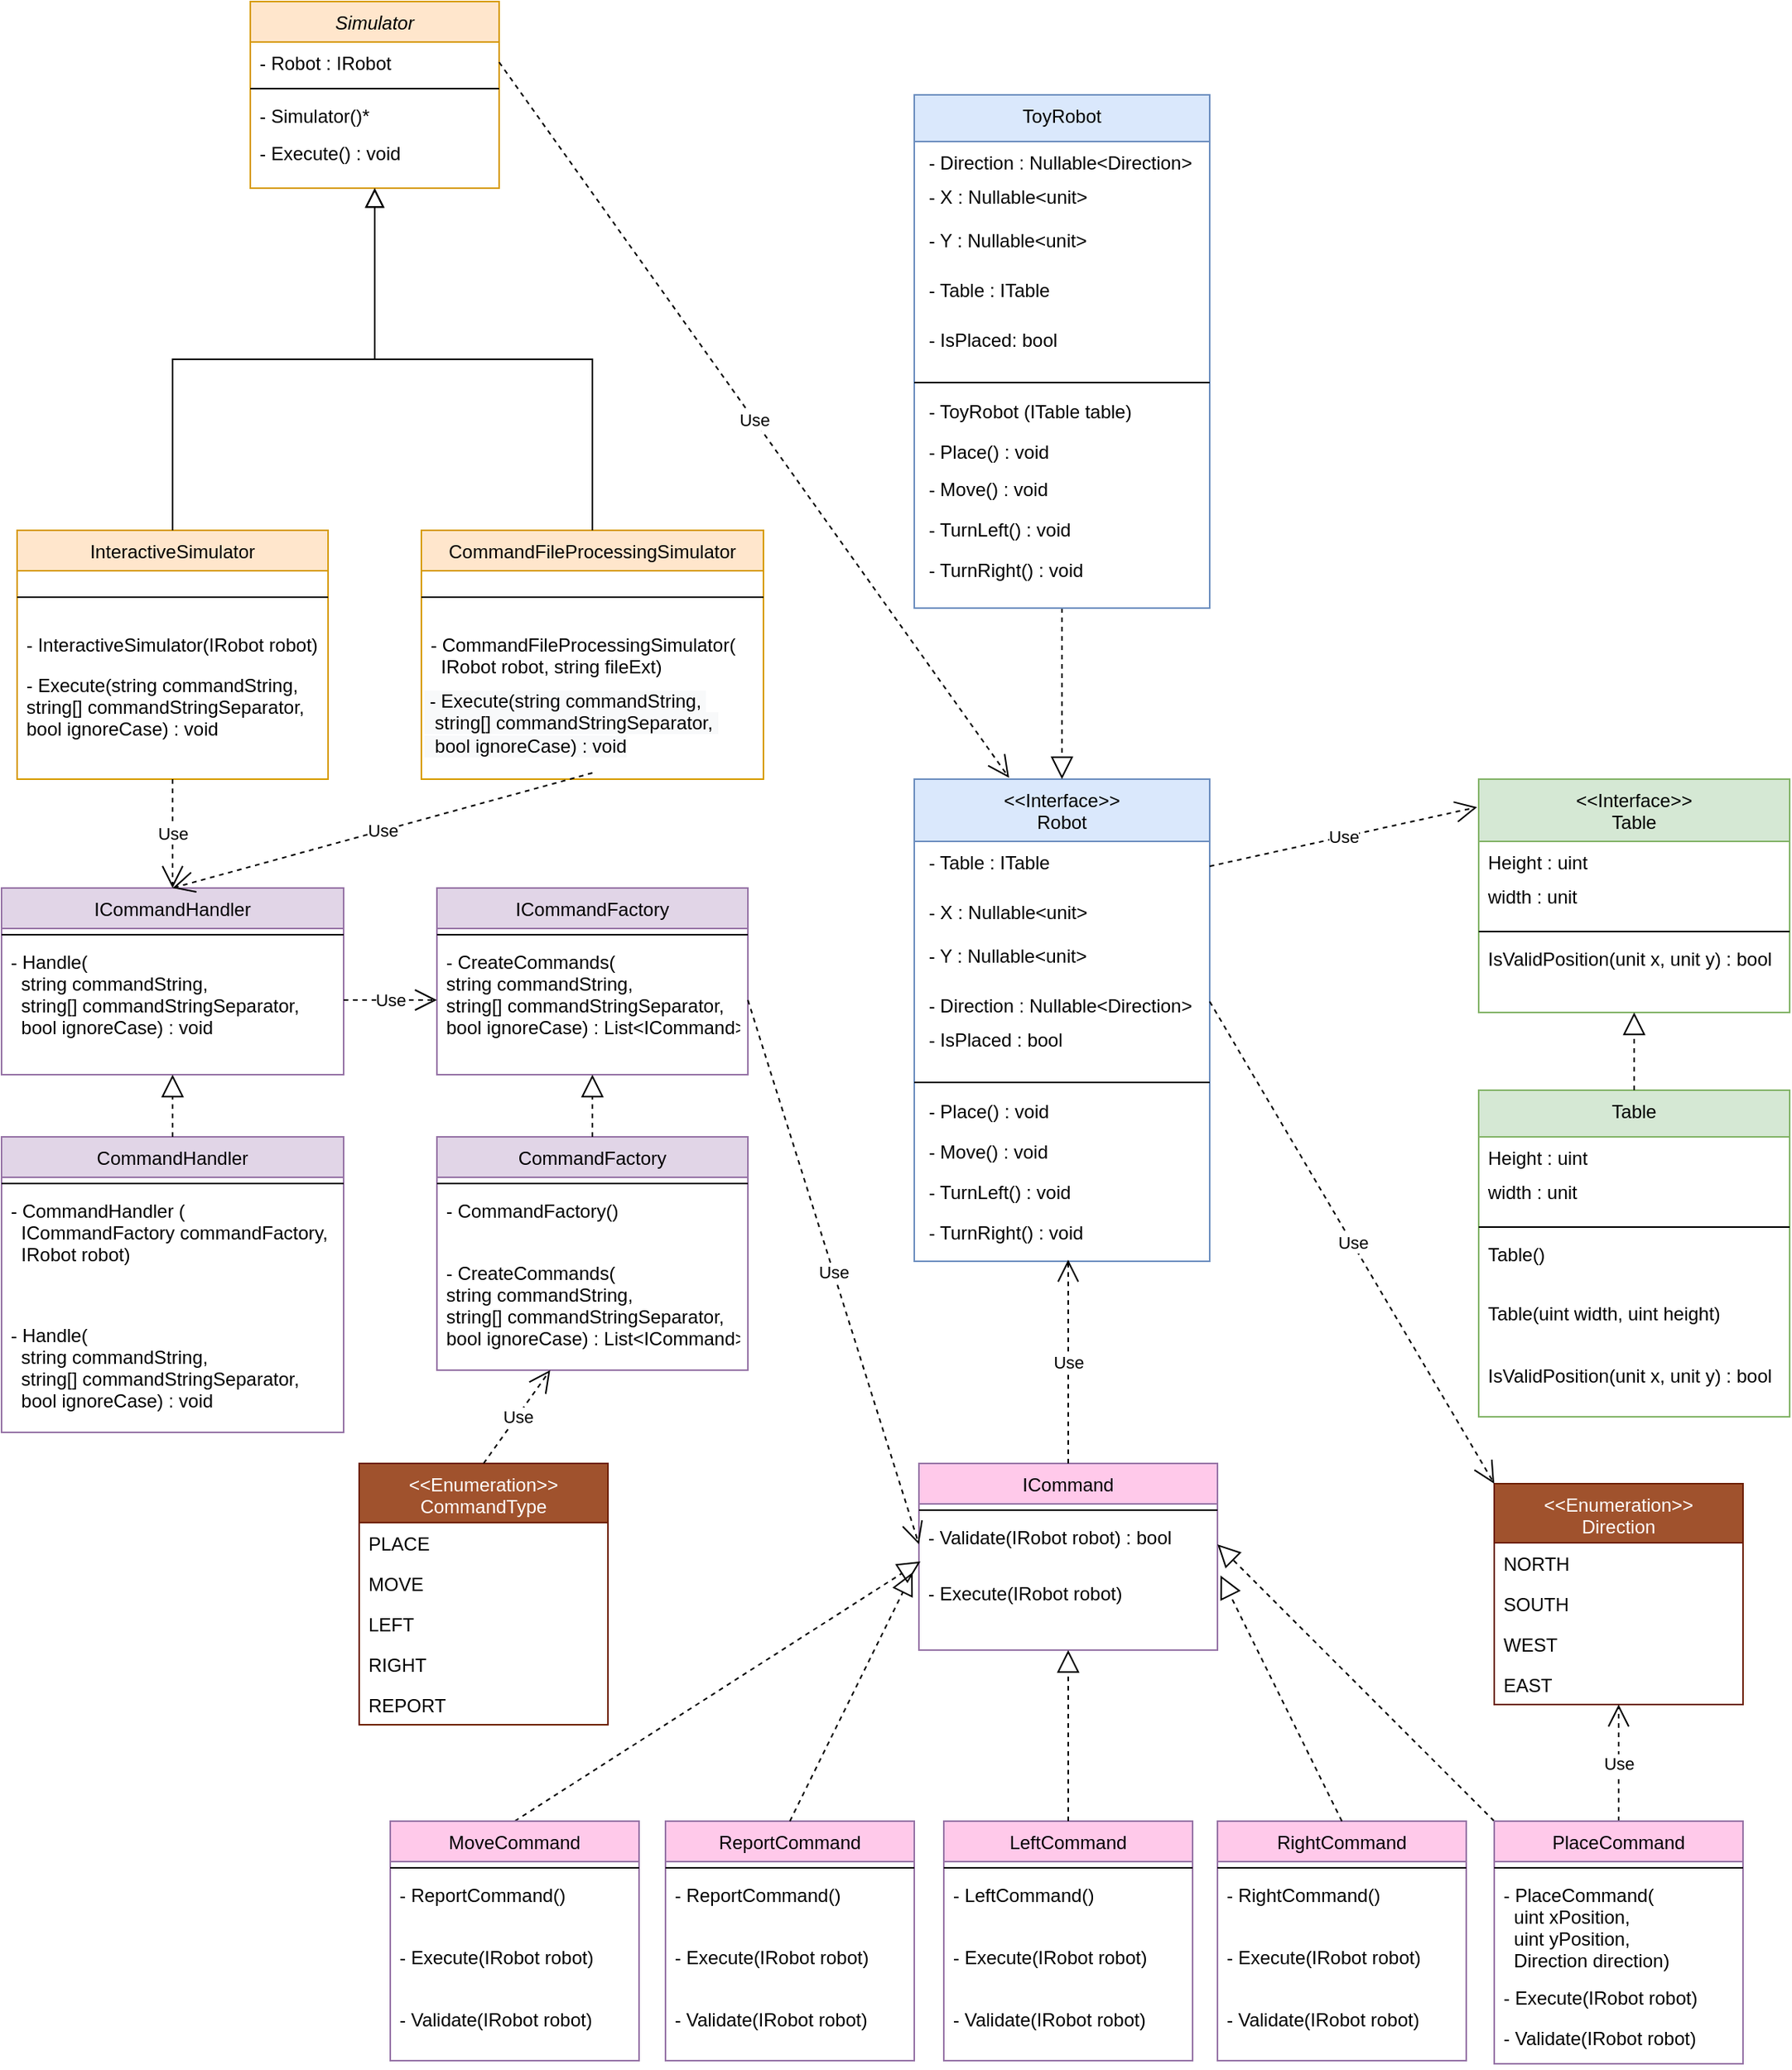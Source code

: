<mxfile version="13.8.6" type="google"><diagram id="C5RBs43oDa-KdzZeNtuy" name="TRC-Diagram"><mxGraphModel dx="1341" dy="1969" grid="1" gridSize="10" guides="1" tooltips="1" connect="1" arrows="1" fold="1" page="1" pageScale="1" pageWidth="827" pageHeight="1169" math="0" shadow="0"><root><mxCell id="WIyWlLk6GJQsqaUBKTNV-0"/><mxCell id="WIyWlLk6GJQsqaUBKTNV-1" parent="WIyWlLk6GJQsqaUBKTNV-0"/><mxCell id="zkfFHV4jXpPFQw0GAbJ--0" value="Simulator" style="swimlane;fontStyle=2;align=center;verticalAlign=top;childLayout=stackLayout;horizontal=1;startSize=26;horizontalStack=0;resizeParent=1;resizeLast=0;collapsible=1;marginBottom=0;rounded=0;shadow=0;strokeWidth=1;fillColor=#ffe6cc;strokeColor=#d79b00;" parent="WIyWlLk6GJQsqaUBKTNV-1" vertex="1"><mxGeometry x="210" y="-610" width="160" height="120" as="geometry"><mxRectangle x="230" y="140" width="160" height="26" as="alternateBounds"/></mxGeometry></mxCell><mxCell id="zkfFHV4jXpPFQw0GAbJ--1" value="- Robot : IRobot" style="text;align=left;verticalAlign=top;spacingLeft=4;spacingRight=4;overflow=hidden;rotatable=0;points=[[0,0.5],[1,0.5]];portConstraint=eastwest;" parent="zkfFHV4jXpPFQw0GAbJ--0" vertex="1"><mxGeometry y="26" width="160" height="26" as="geometry"/></mxCell><mxCell id="zkfFHV4jXpPFQw0GAbJ--4" value="" style="line;html=1;strokeWidth=1;align=left;verticalAlign=middle;spacingTop=-1;spacingLeft=3;spacingRight=3;rotatable=0;labelPosition=right;points=[];portConstraint=eastwest;" parent="zkfFHV4jXpPFQw0GAbJ--0" vertex="1"><mxGeometry y="52" width="160" height="8" as="geometry"/></mxCell><mxCell id="0bP33S8ezwxFdmBBSa-9-16" value="- Simulator()*" style="text;align=left;verticalAlign=top;spacingLeft=4;spacingRight=4;overflow=hidden;rotatable=0;points=[[0,0.5],[1,0.5]];portConstraint=eastwest;" vertex="1" parent="zkfFHV4jXpPFQw0GAbJ--0"><mxGeometry y="60" width="160" height="24" as="geometry"/></mxCell><mxCell id="zkfFHV4jXpPFQw0GAbJ--5" value="- Execute() : void" style="text;align=left;verticalAlign=top;spacingLeft=4;spacingRight=4;overflow=hidden;rotatable=0;points=[[0,0.5],[1,0.5]];portConstraint=eastwest;" parent="zkfFHV4jXpPFQw0GAbJ--0" vertex="1"><mxGeometry y="84" width="160" height="26" as="geometry"/></mxCell><mxCell id="zkfFHV4jXpPFQw0GAbJ--6" value="InteractiveSimulator" style="swimlane;fontStyle=0;align=center;verticalAlign=top;childLayout=stackLayout;horizontal=1;startSize=26;horizontalStack=0;resizeParent=1;resizeLast=0;collapsible=1;marginBottom=0;rounded=0;shadow=0;strokeWidth=1;fillColor=#ffe6cc;strokeColor=#d79b00;" parent="WIyWlLk6GJQsqaUBKTNV-1" vertex="1"><mxGeometry x="60" y="-270" width="200" height="160" as="geometry"><mxRectangle x="130" y="380" width="160" height="26" as="alternateBounds"/></mxGeometry></mxCell><mxCell id="zkfFHV4jXpPFQw0GAbJ--9" value="" style="line;html=1;strokeWidth=1;align=left;verticalAlign=middle;spacingTop=-1;spacingLeft=3;spacingRight=3;rotatable=0;labelPosition=right;points=[];portConstraint=eastwest;" parent="zkfFHV4jXpPFQw0GAbJ--6" vertex="1"><mxGeometry y="26" width="200" height="34" as="geometry"/></mxCell><mxCell id="zkfFHV4jXpPFQw0GAbJ--11" value="- InteractiveSimulator(IRobot robot)" style="text;align=left;verticalAlign=top;spacingLeft=4;spacingRight=4;overflow=hidden;rotatable=0;points=[[0,0.5],[1,0.5]];portConstraint=eastwest;" parent="zkfFHV4jXpPFQw0GAbJ--6" vertex="1"><mxGeometry y="60" width="200" height="26" as="geometry"/></mxCell><mxCell id="zkfFHV4jXpPFQw0GAbJ--10" value="- Execute(string commandString, &#10;string[] commandStringSeparator, &#10;bool ignoreCase) : void" style="text;align=left;verticalAlign=top;spacingLeft=4;spacingRight=4;overflow=hidden;rotatable=0;points=[[0,0.5],[1,0.5]];portConstraint=eastwest;fontStyle=0" parent="zkfFHV4jXpPFQw0GAbJ--6" vertex="1"><mxGeometry y="86" width="200" height="64" as="geometry"/></mxCell><mxCell id="zkfFHV4jXpPFQw0GAbJ--12" value="" style="endArrow=block;endSize=10;endFill=0;shadow=0;strokeWidth=1;rounded=0;edgeStyle=elbowEdgeStyle;elbow=vertical;" parent="WIyWlLk6GJQsqaUBKTNV-1" source="zkfFHV4jXpPFQw0GAbJ--6" target="zkfFHV4jXpPFQw0GAbJ--0" edge="1"><mxGeometry width="160" relative="1" as="geometry"><mxPoint x="190" y="-427" as="sourcePoint"/><mxPoint x="190" y="-427" as="targetPoint"/></mxGeometry></mxCell><mxCell id="zkfFHV4jXpPFQw0GAbJ--13" value="CommandFileProcessingSimulator" style="swimlane;fontStyle=0;align=center;verticalAlign=top;childLayout=stackLayout;horizontal=1;startSize=26;horizontalStack=0;resizeParent=1;resizeLast=0;collapsible=1;marginBottom=0;rounded=0;shadow=0;strokeWidth=1;fillColor=#ffe6cc;strokeColor=#d79b00;" parent="WIyWlLk6GJQsqaUBKTNV-1" vertex="1"><mxGeometry x="320" y="-270" width="220" height="160" as="geometry"><mxRectangle x="340" y="380" width="170" height="26" as="alternateBounds"/></mxGeometry></mxCell><mxCell id="zkfFHV4jXpPFQw0GAbJ--15" value="" style="line;html=1;strokeWidth=1;align=left;verticalAlign=middle;spacingTop=-1;spacingLeft=3;spacingRight=3;rotatable=0;labelPosition=right;points=[];portConstraint=eastwest;" parent="zkfFHV4jXpPFQw0GAbJ--13" vertex="1"><mxGeometry y="26" width="220" height="34" as="geometry"/></mxCell><mxCell id="0bP33S8ezwxFdmBBSa-9-17" value="- CommandFileProcessingSimulator(&#10;  IRobot robot, string fileExt)" style="text;align=left;verticalAlign=top;spacingLeft=4;spacingRight=4;overflow=hidden;rotatable=0;points=[[0,0.5],[1,0.5]];portConstraint=eastwest;" vertex="1" parent="zkfFHV4jXpPFQw0GAbJ--13"><mxGeometry y="60" width="220" height="36" as="geometry"/></mxCell><mxCell id="0bP33S8ezwxFdmBBSa-9-76" value="&lt;span style=&quot;color: rgb(0 , 0 , 0) ; font-family: &amp;#34;helvetica&amp;#34; ; font-size: 12px ; font-style: normal ; font-weight: 400 ; letter-spacing: normal ; text-align: left ; text-indent: 0px ; text-transform: none ; word-spacing: 0px ; background-color: rgb(248 , 249 , 250) ; display: inline ; float: none&quot;&gt;&amp;nbsp;- Execute(string commandString,&lt;span&gt;&amp;nbsp;&lt;/span&gt;&lt;/span&gt;&lt;br style=&quot;padding: 0px ; margin: 0px ; color: rgb(0 , 0 , 0) ; font-family: &amp;#34;helvetica&amp;#34; ; font-size: 12px ; font-style: normal ; font-weight: 400 ; letter-spacing: normal ; text-align: left ; text-indent: 0px ; text-transform: none ; word-spacing: 0px ; background-color: rgb(248 , 249 , 250)&quot;&gt;&lt;span style=&quot;color: rgb(0 , 0 , 0) ; font-family: &amp;#34;helvetica&amp;#34; ; font-size: 12px ; font-style: normal ; font-weight: 400 ; letter-spacing: normal ; text-align: left ; text-indent: 0px ; text-transform: none ; word-spacing: 0px ; background-color: rgb(248 , 249 , 250) ; display: inline ; float: none&quot;&gt;&amp;nbsp; string[] commandStringSeparator,&lt;span&gt;&amp;nbsp;&lt;/span&gt;&lt;/span&gt;&lt;br style=&quot;padding: 0px ; margin: 0px ; color: rgb(0 , 0 , 0) ; font-family: &amp;#34;helvetica&amp;#34; ; font-size: 12px ; font-style: normal ; font-weight: 400 ; letter-spacing: normal ; text-align: left ; text-indent: 0px ; text-transform: none ; word-spacing: 0px ; background-color: rgb(248 , 249 , 250)&quot;&gt;&lt;span style=&quot;color: rgb(0 , 0 , 0) ; font-family: &amp;#34;helvetica&amp;#34; ; font-size: 12px ; font-style: normal ; font-weight: 400 ; letter-spacing: normal ; text-align: left ; text-indent: 0px ; text-transform: none ; word-spacing: 0px ; background-color: rgb(248 , 249 , 250) ; display: inline ; float: none&quot;&gt;&amp;nbsp; bool ignoreCase) : void&lt;/span&gt;" style="text;whiteSpace=wrap;html=1;" vertex="1" parent="zkfFHV4jXpPFQw0GAbJ--13"><mxGeometry y="96" width="220" height="60" as="geometry"/></mxCell><mxCell id="zkfFHV4jXpPFQw0GAbJ--16" value="" style="endArrow=block;endSize=10;endFill=0;shadow=0;strokeWidth=1;rounded=0;edgeStyle=elbowEdgeStyle;elbow=vertical;" parent="WIyWlLk6GJQsqaUBKTNV-1" source="zkfFHV4jXpPFQw0GAbJ--13" target="zkfFHV4jXpPFQw0GAbJ--0" edge="1"><mxGeometry width="160" relative="1" as="geometry"><mxPoint x="200" y="-257" as="sourcePoint"/><mxPoint x="300" y="-359" as="targetPoint"/></mxGeometry></mxCell><mxCell id="0bP33S8ezwxFdmBBSa-9-0" value="&lt;&lt;Interface&gt;&gt;&#10;Table" style="swimlane;fontStyle=0;align=center;verticalAlign=top;childLayout=stackLayout;horizontal=1;startSize=40;horizontalStack=0;resizeParent=1;resizeLast=0;collapsible=1;marginBottom=0;rounded=0;shadow=0;strokeWidth=1;fillColor=#d5e8d4;strokeColor=#82b366;" vertex="1" parent="WIyWlLk6GJQsqaUBKTNV-1"><mxGeometry x="1000" y="-110" width="200" height="150" as="geometry"><mxRectangle x="348" y="520" width="160" height="26" as="alternateBounds"/></mxGeometry></mxCell><mxCell id="0bP33S8ezwxFdmBBSa-9-1" value="Height : uint" style="text;align=left;verticalAlign=top;spacingLeft=4;spacingRight=4;overflow=hidden;rotatable=0;points=[[0,0.5],[1,0.5]];portConstraint=eastwest;" vertex="1" parent="0bP33S8ezwxFdmBBSa-9-0"><mxGeometry y="40" width="200" height="22" as="geometry"/></mxCell><mxCell id="0bP33S8ezwxFdmBBSa-9-2" value="width : unit" style="text;align=left;verticalAlign=top;spacingLeft=4;spacingRight=4;overflow=hidden;rotatable=0;points=[[0,0.5],[1,0.5]];portConstraint=eastwest;rounded=0;shadow=0;html=0;" vertex="1" parent="0bP33S8ezwxFdmBBSa-9-0"><mxGeometry y="62" width="200" height="32" as="geometry"/></mxCell><mxCell id="0bP33S8ezwxFdmBBSa-9-4" value="" style="line;html=1;strokeWidth=1;align=left;verticalAlign=middle;spacingTop=-1;spacingLeft=3;spacingRight=3;rotatable=0;labelPosition=right;points=[];portConstraint=eastwest;" vertex="1" parent="0bP33S8ezwxFdmBBSa-9-0"><mxGeometry y="94" width="200" height="8" as="geometry"/></mxCell><mxCell id="0bP33S8ezwxFdmBBSa-9-5" value="IsValidPosition(unit x, unit y) : bool" style="text;align=left;verticalAlign=top;spacingLeft=4;spacingRight=4;overflow=hidden;rotatable=0;points=[[0,0.5],[1,0.5]];portConstraint=eastwest;" vertex="1" parent="0bP33S8ezwxFdmBBSa-9-0"><mxGeometry y="102" width="200" height="26" as="geometry"/></mxCell><mxCell id="0bP33S8ezwxFdmBBSa-9-7" value="Table" style="swimlane;fontStyle=0;align=center;verticalAlign=top;childLayout=stackLayout;horizontal=1;startSize=30;horizontalStack=0;resizeParent=1;resizeLast=0;collapsible=1;marginBottom=0;rounded=0;shadow=0;strokeWidth=1;fillColor=#d5e8d4;strokeColor=#82b366;" vertex="1" parent="WIyWlLk6GJQsqaUBKTNV-1"><mxGeometry x="1000" y="90" width="200" height="210" as="geometry"><mxRectangle x="348" y="520" width="160" height="26" as="alternateBounds"/></mxGeometry></mxCell><mxCell id="0bP33S8ezwxFdmBBSa-9-8" value="Height : uint" style="text;align=left;verticalAlign=top;spacingLeft=4;spacingRight=4;overflow=hidden;rotatable=0;points=[[0,0.5],[1,0.5]];portConstraint=eastwest;" vertex="1" parent="0bP33S8ezwxFdmBBSa-9-7"><mxGeometry y="30" width="200" height="22" as="geometry"/></mxCell><mxCell id="0bP33S8ezwxFdmBBSa-9-9" value="width : unit" style="text;align=left;verticalAlign=top;spacingLeft=4;spacingRight=4;overflow=hidden;rotatable=0;points=[[0,0.5],[1,0.5]];portConstraint=eastwest;rounded=0;shadow=0;html=0;" vertex="1" parent="0bP33S8ezwxFdmBBSa-9-7"><mxGeometry y="52" width="200" height="32" as="geometry"/></mxCell><mxCell id="0bP33S8ezwxFdmBBSa-9-10" value="" style="line;html=1;strokeWidth=1;align=left;verticalAlign=middle;spacingTop=-1;spacingLeft=3;spacingRight=3;rotatable=0;labelPosition=right;points=[];portConstraint=eastwest;" vertex="1" parent="0bP33S8ezwxFdmBBSa-9-7"><mxGeometry y="84" width="200" height="8" as="geometry"/></mxCell><mxCell id="0bP33S8ezwxFdmBBSa-9-11" value="Table()&#10;" style="text;align=left;verticalAlign=top;spacingLeft=4;spacingRight=4;overflow=hidden;rotatable=0;points=[[0,0.5],[1,0.5]];portConstraint=eastwest;" vertex="1" parent="0bP33S8ezwxFdmBBSa-9-7"><mxGeometry y="92" width="200" height="38" as="geometry"/></mxCell><mxCell id="0bP33S8ezwxFdmBBSa-9-13" value="Table(uint width, uint height)" style="text;align=left;verticalAlign=top;spacingLeft=4;spacingRight=4;overflow=hidden;rotatable=0;points=[[0,0.5],[1,0.5]];portConstraint=eastwest;" vertex="1" parent="0bP33S8ezwxFdmBBSa-9-7"><mxGeometry y="130" width="200" height="40" as="geometry"/></mxCell><mxCell id="0bP33S8ezwxFdmBBSa-9-14" value="IsValidPosition(unit x, unit y) : bool" style="text;align=left;verticalAlign=top;spacingLeft=4;spacingRight=4;overflow=hidden;rotatable=0;points=[[0,0.5],[1,0.5]];portConstraint=eastwest;" vertex="1" parent="0bP33S8ezwxFdmBBSa-9-7"><mxGeometry y="170" width="200" height="40" as="geometry"/></mxCell><mxCell id="0bP33S8ezwxFdmBBSa-9-12" value="" style="endArrow=block;dashed=1;endFill=0;endSize=12;html=1;entryX=0.5;entryY=1;entryDx=0;entryDy=0;exitX=0.5;exitY=0;exitDx=0;exitDy=0;" edge="1" parent="WIyWlLk6GJQsqaUBKTNV-1" source="0bP33S8ezwxFdmBBSa-9-7" target="0bP33S8ezwxFdmBBSa-9-0"><mxGeometry width="160" relative="1" as="geometry"><mxPoint x="760" y="100" as="sourcePoint"/><mxPoint x="920" y="100" as="targetPoint"/></mxGeometry></mxCell><mxCell id="0bP33S8ezwxFdmBBSa-9-19" value="&lt;&lt;Interface&gt;&gt;&#10;Robot" style="swimlane;fontStyle=0;align=center;verticalAlign=top;childLayout=stackLayout;horizontal=1;startSize=40;horizontalStack=0;resizeParent=1;resizeLast=0;collapsible=1;marginBottom=0;rounded=0;shadow=0;strokeWidth=1;fillColor=#dae8fc;strokeColor=#6c8ebf;" vertex="1" parent="WIyWlLk6GJQsqaUBKTNV-1"><mxGeometry x="637" y="-110" width="190" height="310" as="geometry"><mxRectangle x="348" y="520" width="160" height="26" as="alternateBounds"/></mxGeometry></mxCell><mxCell id="0bP33S8ezwxFdmBBSa-9-43" value=" - Table : ITable" style="text;align=left;verticalAlign=top;spacingLeft=4;spacingRight=4;overflow=hidden;rotatable=0;points=[[0,0.5],[1,0.5]];portConstraint=eastwest;rounded=0;shadow=0;html=0;" vertex="1" parent="0bP33S8ezwxFdmBBSa-9-19"><mxGeometry y="40" width="190" height="32" as="geometry"/></mxCell><mxCell id="0bP33S8ezwxFdmBBSa-9-21" value=" - X : Nullable&lt;unit&gt;" style="text;align=left;verticalAlign=top;spacingLeft=4;spacingRight=4;overflow=hidden;rotatable=0;points=[[0,0.5],[1,0.5]];portConstraint=eastwest;rounded=0;shadow=0;html=0;" vertex="1" parent="0bP33S8ezwxFdmBBSa-9-19"><mxGeometry y="72" width="190" height="28" as="geometry"/></mxCell><mxCell id="0bP33S8ezwxFdmBBSa-9-42" value=" - Y : Nullable&lt;unit&gt;" style="text;align=left;verticalAlign=top;spacingLeft=4;spacingRight=4;overflow=hidden;rotatable=0;points=[[0,0.5],[1,0.5]];portConstraint=eastwest;rounded=0;shadow=0;html=0;" vertex="1" parent="0bP33S8ezwxFdmBBSa-9-19"><mxGeometry y="100" width="190" height="32" as="geometry"/></mxCell><mxCell id="0bP33S8ezwxFdmBBSa-9-20" value=" - Direction : Nullable&lt;Direction&gt;" style="text;align=left;verticalAlign=top;spacingLeft=4;spacingRight=4;overflow=hidden;rotatable=0;points=[[0,0.5],[1,0.5]];portConstraint=eastwest;" vertex="1" parent="0bP33S8ezwxFdmBBSa-9-19"><mxGeometry y="132" width="190" height="22" as="geometry"/></mxCell><mxCell id="0bP33S8ezwxFdmBBSa-9-49" value=" - IsPlaced : bool" style="text;align=left;verticalAlign=top;spacingLeft=4;spacingRight=4;overflow=hidden;rotatable=0;points=[[0,0.5],[1,0.5]];portConstraint=eastwest;rounded=0;shadow=0;html=0;" vertex="1" parent="0bP33S8ezwxFdmBBSa-9-19"><mxGeometry y="154" width="190" height="36" as="geometry"/></mxCell><mxCell id="0bP33S8ezwxFdmBBSa-9-22" value="" style="line;html=1;strokeWidth=1;align=left;verticalAlign=middle;spacingTop=-1;spacingLeft=3;spacingRight=3;rotatable=0;labelPosition=right;points=[];portConstraint=eastwest;" vertex="1" parent="0bP33S8ezwxFdmBBSa-9-19"><mxGeometry y="190" width="190" height="10" as="geometry"/></mxCell><mxCell id="0bP33S8ezwxFdmBBSa-9-52" value=" - Place() : void" style="text;align=left;verticalAlign=top;spacingLeft=4;spacingRight=4;overflow=hidden;rotatable=0;points=[[0,0.5],[1,0.5]];portConstraint=eastwest;fontStyle=0" vertex="1" parent="0bP33S8ezwxFdmBBSa-9-19"><mxGeometry y="200" width="190" height="26" as="geometry"/></mxCell><mxCell id="0bP33S8ezwxFdmBBSa-9-53" value=" - Move() : void" style="text;align=left;verticalAlign=top;spacingLeft=4;spacingRight=4;overflow=hidden;rotatable=0;points=[[0,0.5],[1,0.5]];portConstraint=eastwest;fontStyle=0" vertex="1" parent="0bP33S8ezwxFdmBBSa-9-19"><mxGeometry y="226" width="190" height="26" as="geometry"/></mxCell><mxCell id="0bP33S8ezwxFdmBBSa-9-54" value=" - TurnLeft() : void" style="text;align=left;verticalAlign=top;spacingLeft=4;spacingRight=4;overflow=hidden;rotatable=0;points=[[0,0.5],[1,0.5]];portConstraint=eastwest;fontStyle=0" vertex="1" parent="0bP33S8ezwxFdmBBSa-9-19"><mxGeometry y="252" width="190" height="26" as="geometry"/></mxCell><mxCell id="0bP33S8ezwxFdmBBSa-9-51" value=" - TurnRight() : void" style="text;align=left;verticalAlign=top;spacingLeft=4;spacingRight=4;overflow=hidden;rotatable=0;points=[[0,0.5],[1,0.5]];portConstraint=eastwest;fontStyle=0" vertex="1" parent="0bP33S8ezwxFdmBBSa-9-19"><mxGeometry y="278" width="190" height="26" as="geometry"/></mxCell><mxCell id="0bP33S8ezwxFdmBBSa-9-31" value="" style="endArrow=block;dashed=1;endFill=0;endSize=12;html=1;entryX=0.5;entryY=0;entryDx=0;entryDy=0;exitX=0.5;exitY=1;exitDx=0;exitDy=0;" edge="1" parent="WIyWlLk6GJQsqaUBKTNV-1" source="0bP33S8ezwxFdmBBSa-9-55" target="0bP33S8ezwxFdmBBSa-9-19"><mxGeometry width="160" relative="1" as="geometry"><mxPoint x="727" y="100" as="sourcePoint"/><mxPoint x="567" y="-130" as="targetPoint"/></mxGeometry></mxCell><mxCell id="0bP33S8ezwxFdmBBSa-9-33" value="&lt;&lt;Enumeration&gt;&gt;&#10;Direction" style="swimlane;fontStyle=0;align=center;verticalAlign=top;childLayout=stackLayout;horizontal=1;startSize=38;horizontalStack=0;resizeParent=1;resizeLast=0;collapsible=1;marginBottom=0;rounded=0;shadow=0;strokeWidth=1;fillColor=#a0522d;strokeColor=#6D1F00;fontColor=#ffffff;" vertex="1" parent="WIyWlLk6GJQsqaUBKTNV-1"><mxGeometry x="1010" y="343" width="160" height="142" as="geometry"><mxRectangle x="550" y="140" width="160" height="26" as="alternateBounds"/></mxGeometry></mxCell><mxCell id="0bP33S8ezwxFdmBBSa-9-34" value="NORTH" style="text;align=left;verticalAlign=top;spacingLeft=4;spacingRight=4;overflow=hidden;rotatable=0;points=[[0,0.5],[1,0.5]];portConstraint=eastwest;" vertex="1" parent="0bP33S8ezwxFdmBBSa-9-33"><mxGeometry y="38" width="160" height="26" as="geometry"/></mxCell><mxCell id="0bP33S8ezwxFdmBBSa-9-35" value="SOUTH" style="text;align=left;verticalAlign=top;spacingLeft=4;spacingRight=4;overflow=hidden;rotatable=0;points=[[0,0.5],[1,0.5]];portConstraint=eastwest;rounded=0;shadow=0;html=0;" vertex="1" parent="0bP33S8ezwxFdmBBSa-9-33"><mxGeometry y="64" width="160" height="26" as="geometry"/></mxCell><mxCell id="0bP33S8ezwxFdmBBSa-9-36" value="WEST" style="text;align=left;verticalAlign=top;spacingLeft=4;spacingRight=4;overflow=hidden;rotatable=0;points=[[0,0.5],[1,0.5]];portConstraint=eastwest;rounded=0;shadow=0;html=0;" vertex="1" parent="0bP33S8ezwxFdmBBSa-9-33"><mxGeometry y="90" width="160" height="26" as="geometry"/></mxCell><mxCell id="0bP33S8ezwxFdmBBSa-9-37" value="EAST" style="text;align=left;verticalAlign=top;spacingLeft=4;spacingRight=4;overflow=hidden;rotatable=0;points=[[0,0.5],[1,0.5]];portConstraint=eastwest;rounded=0;shadow=0;html=0;" vertex="1" parent="0bP33S8ezwxFdmBBSa-9-33"><mxGeometry y="116" width="160" height="26" as="geometry"/></mxCell><mxCell id="0bP33S8ezwxFdmBBSa-9-45" value="Use" style="endArrow=open;endSize=12;dashed=1;html=1;exitX=1;exitY=0.5;exitDx=0;exitDy=0;" edge="1" parent="WIyWlLk6GJQsqaUBKTNV-1" source="0bP33S8ezwxFdmBBSa-9-43"><mxGeometry width="160" relative="1" as="geometry"><mxPoint x="180.005" y="390" as="sourcePoint"/><mxPoint x="999" y="-92" as="targetPoint"/><Array as="points"/></mxGeometry></mxCell><mxCell id="0bP33S8ezwxFdmBBSa-9-55" value="ToyRobot" style="swimlane;fontStyle=0;align=center;verticalAlign=top;childLayout=stackLayout;horizontal=1;startSize=30;horizontalStack=0;resizeParent=1;resizeLast=0;collapsible=1;marginBottom=0;rounded=0;shadow=0;strokeWidth=1;fillColor=#dae8fc;strokeColor=#6c8ebf;" vertex="1" parent="WIyWlLk6GJQsqaUBKTNV-1"><mxGeometry x="637" y="-550" width="190" height="330" as="geometry"><mxRectangle x="348" y="520" width="160" height="26" as="alternateBounds"/></mxGeometry></mxCell><mxCell id="0bP33S8ezwxFdmBBSa-9-56" value=" - Direction : Nullable&lt;Direction&gt;" style="text;align=left;verticalAlign=top;spacingLeft=4;spacingRight=4;overflow=hidden;rotatable=0;points=[[0,0.5],[1,0.5]];portConstraint=eastwest;" vertex="1" parent="0bP33S8ezwxFdmBBSa-9-55"><mxGeometry y="30" width="190" height="22" as="geometry"/></mxCell><mxCell id="0bP33S8ezwxFdmBBSa-9-57" value=" - X : Nullable&lt;unit&gt;" style="text;align=left;verticalAlign=top;spacingLeft=4;spacingRight=4;overflow=hidden;rotatable=0;points=[[0,0.5],[1,0.5]];portConstraint=eastwest;rounded=0;shadow=0;html=0;" vertex="1" parent="0bP33S8ezwxFdmBBSa-9-55"><mxGeometry y="52" width="190" height="28" as="geometry"/></mxCell><mxCell id="0bP33S8ezwxFdmBBSa-9-58" value=" - Y : Nullable&lt;unit&gt;" style="text;align=left;verticalAlign=top;spacingLeft=4;spacingRight=4;overflow=hidden;rotatable=0;points=[[0,0.5],[1,0.5]];portConstraint=eastwest;rounded=0;shadow=0;html=0;" vertex="1" parent="0bP33S8ezwxFdmBBSa-9-55"><mxGeometry y="80" width="190" height="32" as="geometry"/></mxCell><mxCell id="0bP33S8ezwxFdmBBSa-9-59" value=" - Table : ITable" style="text;align=left;verticalAlign=top;spacingLeft=4;spacingRight=4;overflow=hidden;rotatable=0;points=[[0,0.5],[1,0.5]];portConstraint=eastwest;rounded=0;shadow=0;html=0;" vertex="1" parent="0bP33S8ezwxFdmBBSa-9-55"><mxGeometry y="112" width="190" height="32" as="geometry"/></mxCell><mxCell id="0bP33S8ezwxFdmBBSa-9-60" value=" - IsPlaced: bool" style="text;align=left;verticalAlign=top;spacingLeft=4;spacingRight=4;overflow=hidden;rotatable=0;points=[[0,0.5],[1,0.5]];portConstraint=eastwest;rounded=0;shadow=0;html=0;" vertex="1" parent="0bP33S8ezwxFdmBBSa-9-55"><mxGeometry y="144" width="190" height="36" as="geometry"/></mxCell><mxCell id="0bP33S8ezwxFdmBBSa-9-61" value="" style="line;html=1;strokeWidth=1;align=left;verticalAlign=middle;spacingTop=-1;spacingLeft=3;spacingRight=3;rotatable=0;labelPosition=right;points=[];portConstraint=eastwest;" vertex="1" parent="0bP33S8ezwxFdmBBSa-9-55"><mxGeometry y="180" width="190" height="10" as="geometry"/></mxCell><mxCell id="0bP33S8ezwxFdmBBSa-9-62" value=" - ToyRobot (ITable table)" style="text;align=left;verticalAlign=top;spacingLeft=4;spacingRight=4;overflow=hidden;rotatable=0;points=[[0,0.5],[1,0.5]];portConstraint=eastwest;fontStyle=0" vertex="1" parent="0bP33S8ezwxFdmBBSa-9-55"><mxGeometry y="190" width="190" height="26" as="geometry"/></mxCell><mxCell id="0bP33S8ezwxFdmBBSa-9-66" value=" - Place() : void" style="text;align=left;verticalAlign=top;spacingLeft=4;spacingRight=4;overflow=hidden;rotatable=0;points=[[0,0.5],[1,0.5]];portConstraint=eastwest;rounded=0;shadow=0;html=0;" vertex="1" parent="0bP33S8ezwxFdmBBSa-9-55"><mxGeometry y="216" width="190" height="24" as="geometry"/></mxCell><mxCell id="0bP33S8ezwxFdmBBSa-9-63" value=" - Move() : void" style="text;align=left;verticalAlign=top;spacingLeft=4;spacingRight=4;overflow=hidden;rotatable=0;points=[[0,0.5],[1,0.5]];portConstraint=eastwest;fontStyle=0" vertex="1" parent="0bP33S8ezwxFdmBBSa-9-55"><mxGeometry y="240" width="190" height="26" as="geometry"/></mxCell><mxCell id="0bP33S8ezwxFdmBBSa-9-64" value=" - TurnLeft() : void" style="text;align=left;verticalAlign=top;spacingLeft=4;spacingRight=4;overflow=hidden;rotatable=0;points=[[0,0.5],[1,0.5]];portConstraint=eastwest;fontStyle=0" vertex="1" parent="0bP33S8ezwxFdmBBSa-9-55"><mxGeometry y="266" width="190" height="26" as="geometry"/></mxCell><mxCell id="0bP33S8ezwxFdmBBSa-9-65" value=" - TurnRight() : void" style="text;align=left;verticalAlign=top;spacingLeft=4;spacingRight=4;overflow=hidden;rotatable=0;points=[[0,0.5],[1,0.5]];portConstraint=eastwest;fontStyle=0" vertex="1" parent="0bP33S8ezwxFdmBBSa-9-55"><mxGeometry y="292" width="190" height="26" as="geometry"/></mxCell><mxCell id="0bP33S8ezwxFdmBBSa-9-68" value="&lt;&lt;Enumeration&gt;&gt;&#10;CommandType" style="swimlane;fontStyle=0;align=center;verticalAlign=top;childLayout=stackLayout;horizontal=1;startSize=38;horizontalStack=0;resizeParent=1;resizeLast=0;collapsible=1;marginBottom=0;rounded=0;shadow=0;strokeWidth=1;fillColor=#a0522d;strokeColor=#6D1F00;fontColor=#ffffff;" vertex="1" parent="WIyWlLk6GJQsqaUBKTNV-1"><mxGeometry x="280" y="330" width="160" height="168" as="geometry"><mxRectangle x="550" y="140" width="160" height="26" as="alternateBounds"/></mxGeometry></mxCell><mxCell id="0bP33S8ezwxFdmBBSa-9-69" value="PLACE" style="text;align=left;verticalAlign=top;spacingLeft=4;spacingRight=4;overflow=hidden;rotatable=0;points=[[0,0.5],[1,0.5]];portConstraint=eastwest;" vertex="1" parent="0bP33S8ezwxFdmBBSa-9-68"><mxGeometry y="38" width="160" height="26" as="geometry"/></mxCell><mxCell id="0bP33S8ezwxFdmBBSa-9-70" value="MOVE" style="text;align=left;verticalAlign=top;spacingLeft=4;spacingRight=4;overflow=hidden;rotatable=0;points=[[0,0.5],[1,0.5]];portConstraint=eastwest;rounded=0;shadow=0;html=0;" vertex="1" parent="0bP33S8ezwxFdmBBSa-9-68"><mxGeometry y="64" width="160" height="26" as="geometry"/></mxCell><mxCell id="0bP33S8ezwxFdmBBSa-9-71" value="LEFT" style="text;align=left;verticalAlign=top;spacingLeft=4;spacingRight=4;overflow=hidden;rotatable=0;points=[[0,0.5],[1,0.5]];portConstraint=eastwest;rounded=0;shadow=0;html=0;" vertex="1" parent="0bP33S8ezwxFdmBBSa-9-68"><mxGeometry y="90" width="160" height="26" as="geometry"/></mxCell><mxCell id="0bP33S8ezwxFdmBBSa-9-72" value="RIGHT" style="text;align=left;verticalAlign=top;spacingLeft=4;spacingRight=4;overflow=hidden;rotatable=0;points=[[0,0.5],[1,0.5]];portConstraint=eastwest;rounded=0;shadow=0;html=0;" vertex="1" parent="0bP33S8ezwxFdmBBSa-9-68"><mxGeometry y="116" width="160" height="26" as="geometry"/></mxCell><mxCell id="0bP33S8ezwxFdmBBSa-9-74" value="REPORT" style="text;align=left;verticalAlign=top;spacingLeft=4;spacingRight=4;overflow=hidden;rotatable=0;points=[[0,0.5],[1,0.5]];portConstraint=eastwest;rounded=0;shadow=0;html=0;" vertex="1" parent="0bP33S8ezwxFdmBBSa-9-68"><mxGeometry y="142" width="160" height="20" as="geometry"/></mxCell><mxCell id="0bP33S8ezwxFdmBBSa-9-75" value="Use" style="endArrow=open;endSize=12;dashed=1;html=1;exitX=1;exitY=0.5;exitDx=0;exitDy=0;entryX=0.321;entryY=-0.003;entryDx=0;entryDy=0;entryPerimeter=0;" edge="1" parent="WIyWlLk6GJQsqaUBKTNV-1" source="zkfFHV4jXpPFQw0GAbJ--1" target="0bP33S8ezwxFdmBBSa-9-19"><mxGeometry width="160" relative="1" as="geometry"><mxPoint x="380" y="162" as="sourcePoint"/><mxPoint x="520" y="91" as="targetPoint"/></mxGeometry></mxCell><mxCell id="0bP33S8ezwxFdmBBSa-9-77" value="ICommandFactory" style="swimlane;fontStyle=0;align=center;verticalAlign=top;childLayout=stackLayout;horizontal=1;startSize=26;horizontalStack=0;resizeParent=1;resizeLast=0;collapsible=1;marginBottom=0;rounded=0;shadow=0;strokeWidth=1;strokeColor=#9673a6;fillColor=#e1d5e7;" vertex="1" parent="WIyWlLk6GJQsqaUBKTNV-1"><mxGeometry x="330" y="-40" width="200" height="120" as="geometry"><mxRectangle x="70" y="560" width="160" height="26" as="alternateBounds"/></mxGeometry></mxCell><mxCell id="0bP33S8ezwxFdmBBSa-9-79" value="" style="line;html=1;strokeWidth=1;align=left;verticalAlign=middle;spacingTop=-1;spacingLeft=3;spacingRight=3;rotatable=0;labelPosition=right;points=[];portConstraint=eastwest;" vertex="1" parent="0bP33S8ezwxFdmBBSa-9-77"><mxGeometry y="26" width="200" height="8" as="geometry"/></mxCell><mxCell id="0bP33S8ezwxFdmBBSa-9-80" value="- CreateCommands(&#10;string commandString, &#10;string[] commandStringSeparator, &#10;bool ignoreCase) : List&lt;ICommand&gt;" style="text;align=left;verticalAlign=top;spacingLeft=4;spacingRight=4;overflow=hidden;rotatable=0;points=[[0,0.5],[1,0.5]];portConstraint=eastwest;" vertex="1" parent="0bP33S8ezwxFdmBBSa-9-77"><mxGeometry y="34" width="200" height="76" as="geometry"/></mxCell><mxCell id="0bP33S8ezwxFdmBBSa-9-87" value="ICommandHandler" style="swimlane;fontStyle=0;align=center;verticalAlign=top;childLayout=stackLayout;horizontal=1;startSize=26;horizontalStack=0;resizeParent=1;resizeLast=0;collapsible=1;marginBottom=0;rounded=0;shadow=0;strokeWidth=1;fillColor=#e1d5e7;strokeColor=#9673a6;" vertex="1" parent="WIyWlLk6GJQsqaUBKTNV-1"><mxGeometry x="50" y="-40" width="220" height="120" as="geometry"><mxRectangle x="230" y="140" width="160" height="26" as="alternateBounds"/></mxGeometry></mxCell><mxCell id="0bP33S8ezwxFdmBBSa-9-89" value="" style="line;html=1;strokeWidth=1;align=left;verticalAlign=middle;spacingTop=-1;spacingLeft=3;spacingRight=3;rotatable=0;labelPosition=right;points=[];portConstraint=eastwest;" vertex="1" parent="0bP33S8ezwxFdmBBSa-9-87"><mxGeometry y="26" width="220" height="8" as="geometry"/></mxCell><mxCell id="0bP33S8ezwxFdmBBSa-9-90" value="- Handle(&#10;  string commandString, &#10;  string[] commandStringSeparator, &#10;  bool ignoreCase) : void" style="text;align=left;verticalAlign=top;spacingLeft=4;spacingRight=4;overflow=hidden;rotatable=0;points=[[0,0.5],[1,0.5]];portConstraint=eastwest;" vertex="1" parent="0bP33S8ezwxFdmBBSa-9-87"><mxGeometry y="34" width="220" height="76" as="geometry"/></mxCell><mxCell id="0bP33S8ezwxFdmBBSa-9-97" value="CommandFactory" style="swimlane;fontStyle=0;align=center;verticalAlign=top;childLayout=stackLayout;horizontal=1;startSize=26;horizontalStack=0;resizeParent=1;resizeLast=0;collapsible=1;marginBottom=0;rounded=0;shadow=0;strokeWidth=1;strokeColor=#9673a6;fillColor=#e1d5e7;" vertex="1" parent="WIyWlLk6GJQsqaUBKTNV-1"><mxGeometry x="330" y="120" width="200" height="150" as="geometry"><mxRectangle x="70" y="560" width="160" height="26" as="alternateBounds"/></mxGeometry></mxCell><mxCell id="0bP33S8ezwxFdmBBSa-9-98" value="" style="line;html=1;strokeWidth=1;align=left;verticalAlign=middle;spacingTop=-1;spacingLeft=3;spacingRight=3;rotatable=0;labelPosition=right;points=[];portConstraint=eastwest;" vertex="1" parent="0bP33S8ezwxFdmBBSa-9-97"><mxGeometry y="26" width="200" height="8" as="geometry"/></mxCell><mxCell id="0bP33S8ezwxFdmBBSa-9-173" value="- CommandFactory()" style="text;align=left;verticalAlign=top;spacingLeft=4;spacingRight=4;overflow=hidden;rotatable=0;points=[[0,0.5],[1,0.5]];portConstraint=eastwest;" vertex="1" parent="0bP33S8ezwxFdmBBSa-9-97"><mxGeometry y="34" width="200" height="40" as="geometry"/></mxCell><mxCell id="0bP33S8ezwxFdmBBSa-9-99" value="- CreateCommands(&#10;string commandString, &#10;string[] commandStringSeparator, &#10;bool ignoreCase) : List&lt;ICommand&gt;" style="text;align=left;verticalAlign=top;spacingLeft=4;spacingRight=4;overflow=hidden;rotatable=0;points=[[0,0.5],[1,0.5]];portConstraint=eastwest;" vertex="1" parent="0bP33S8ezwxFdmBBSa-9-97"><mxGeometry y="74" width="200" height="76" as="geometry"/></mxCell><mxCell id="0bP33S8ezwxFdmBBSa-9-100" value="ICommand" style="swimlane;fontStyle=0;align=center;verticalAlign=top;childLayout=stackLayout;horizontal=1;startSize=26;horizontalStack=0;resizeParent=1;resizeLast=0;collapsible=1;marginBottom=0;rounded=0;shadow=0;strokeWidth=1;strokeColor=#9673a6;fillColor=#FFC9EA;" vertex="1" parent="WIyWlLk6GJQsqaUBKTNV-1"><mxGeometry x="640" y="330" width="192" height="120" as="geometry"><mxRectangle x="70" y="560" width="160" height="26" as="alternateBounds"/></mxGeometry></mxCell><mxCell id="0bP33S8ezwxFdmBBSa-9-101" value="" style="line;html=1;strokeWidth=1;align=left;verticalAlign=middle;spacingTop=-1;spacingLeft=3;spacingRight=3;rotatable=0;labelPosition=right;points=[];portConstraint=eastwest;" vertex="1" parent="0bP33S8ezwxFdmBBSa-9-100"><mxGeometry y="26" width="192" height="8" as="geometry"/></mxCell><mxCell id="0bP33S8ezwxFdmBBSa-9-102" value="- Validate(IRobot robot) : bool" style="text;align=left;verticalAlign=top;spacingLeft=4;spacingRight=4;overflow=hidden;rotatable=0;points=[[0,0.5],[1,0.5]];portConstraint=eastwest;" vertex="1" parent="0bP33S8ezwxFdmBBSa-9-100"><mxGeometry y="34" width="192" height="36" as="geometry"/></mxCell><mxCell id="0bP33S8ezwxFdmBBSa-9-104" value="- Execute(IRobot robot)" style="text;align=left;verticalAlign=top;spacingLeft=4;spacingRight=4;overflow=hidden;rotatable=0;points=[[0,0.5],[1,0.5]];portConstraint=eastwest;" vertex="1" parent="0bP33S8ezwxFdmBBSa-9-100"><mxGeometry y="70" width="192" height="36" as="geometry"/></mxCell><mxCell id="0bP33S8ezwxFdmBBSa-9-105" value="Use" style="endArrow=open;endSize=12;dashed=1;html=1;exitX=0.5;exitY=0;exitDx=0;exitDy=0;entryX=0.521;entryY=1.192;entryDx=0;entryDy=0;entryPerimeter=0;" edge="1" parent="WIyWlLk6GJQsqaUBKTNV-1" source="0bP33S8ezwxFdmBBSa-9-100" target="0bP33S8ezwxFdmBBSa-9-51"><mxGeometry width="160" relative="1" as="geometry"><mxPoint x="517.91" y="560" as="sourcePoint"/><mxPoint x="740.0" y="584.04" as="targetPoint"/></mxGeometry></mxCell><mxCell id="0bP33S8ezwxFdmBBSa-9-141" value="Use" style="endArrow=open;endSize=12;dashed=1;html=1;exitX=0.5;exitY=0;exitDx=0;exitDy=0;" edge="1" parent="WIyWlLk6GJQsqaUBKTNV-1" target="0bP33S8ezwxFdmBBSa-9-37"><mxGeometry width="160" relative="1" as="geometry"><mxPoint x="1090" y="560" as="sourcePoint"/><mxPoint x="805" y="655" as="targetPoint"/></mxGeometry></mxCell><mxCell id="0bP33S8ezwxFdmBBSa-9-146" value="LeftCommand" style="swimlane;fontStyle=0;align=center;verticalAlign=top;childLayout=stackLayout;horizontal=1;startSize=26;horizontalStack=0;resizeParent=1;resizeLast=0;collapsible=1;marginBottom=0;rounded=0;shadow=0;strokeWidth=1;strokeColor=#9673a6;fillColor=#FFC9EA;" vertex="1" parent="WIyWlLk6GJQsqaUBKTNV-1"><mxGeometry x="656" y="560" width="160" height="154" as="geometry"><mxRectangle x="70" y="560" width="160" height="26" as="alternateBounds"/></mxGeometry></mxCell><mxCell id="0bP33S8ezwxFdmBBSa-9-147" value="" style="line;html=1;strokeWidth=1;align=left;verticalAlign=middle;spacingTop=-1;spacingLeft=3;spacingRight=3;rotatable=0;labelPosition=right;points=[];portConstraint=eastwest;" vertex="1" parent="0bP33S8ezwxFdmBBSa-9-146"><mxGeometry y="26" width="160" height="8" as="geometry"/></mxCell><mxCell id="0bP33S8ezwxFdmBBSa-9-154" value="- LeftCommand()" style="text;align=left;verticalAlign=top;spacingLeft=4;spacingRight=4;overflow=hidden;rotatable=0;points=[[0,0.5],[1,0.5]];portConstraint=eastwest;" vertex="1" parent="0bP33S8ezwxFdmBBSa-9-146"><mxGeometry y="34" width="160" height="40" as="geometry"/></mxCell><mxCell id="0bP33S8ezwxFdmBBSa-9-148" value="- Execute(IRobot robot)" style="text;align=left;verticalAlign=top;spacingLeft=4;spacingRight=4;overflow=hidden;rotatable=0;points=[[0,0.5],[1,0.5]];portConstraint=eastwest;" vertex="1" parent="0bP33S8ezwxFdmBBSa-9-146"><mxGeometry y="74" width="160" height="40" as="geometry"/></mxCell><mxCell id="0bP33S8ezwxFdmBBSa-9-149" value="- Validate(IRobot robot)" style="text;align=left;verticalAlign=top;spacingLeft=4;spacingRight=4;overflow=hidden;rotatable=0;points=[[0,0.5],[1,0.5]];portConstraint=eastwest;" vertex="1" parent="0bP33S8ezwxFdmBBSa-9-146"><mxGeometry y="114" width="160" height="40" as="geometry"/></mxCell><mxCell id="0bP33S8ezwxFdmBBSa-9-155" value="RightCommand" style="swimlane;fontStyle=0;align=center;verticalAlign=top;childLayout=stackLayout;horizontal=1;startSize=26;horizontalStack=0;resizeParent=1;resizeLast=0;collapsible=1;marginBottom=0;rounded=0;shadow=0;strokeWidth=1;strokeColor=#9673a6;fillColor=#FFC9EA;" vertex="1" parent="WIyWlLk6GJQsqaUBKTNV-1"><mxGeometry x="832" y="560" width="160" height="154" as="geometry"><mxRectangle x="70" y="560" width="160" height="26" as="alternateBounds"/></mxGeometry></mxCell><mxCell id="0bP33S8ezwxFdmBBSa-9-156" value="" style="line;html=1;strokeWidth=1;align=left;verticalAlign=middle;spacingTop=-1;spacingLeft=3;spacingRight=3;rotatable=0;labelPosition=right;points=[];portConstraint=eastwest;" vertex="1" parent="0bP33S8ezwxFdmBBSa-9-155"><mxGeometry y="26" width="160" height="8" as="geometry"/></mxCell><mxCell id="0bP33S8ezwxFdmBBSa-9-157" value="- RightCommand()" style="text;align=left;verticalAlign=top;spacingLeft=4;spacingRight=4;overflow=hidden;rotatable=0;points=[[0,0.5],[1,0.5]];portConstraint=eastwest;" vertex="1" parent="0bP33S8ezwxFdmBBSa-9-155"><mxGeometry y="34" width="160" height="40" as="geometry"/></mxCell><mxCell id="0bP33S8ezwxFdmBBSa-9-158" value="- Execute(IRobot robot)" style="text;align=left;verticalAlign=top;spacingLeft=4;spacingRight=4;overflow=hidden;rotatable=0;points=[[0,0.5],[1,0.5]];portConstraint=eastwest;" vertex="1" parent="0bP33S8ezwxFdmBBSa-9-155"><mxGeometry y="74" width="160" height="40" as="geometry"/></mxCell><mxCell id="0bP33S8ezwxFdmBBSa-9-159" value="- Validate(IRobot robot)" style="text;align=left;verticalAlign=top;spacingLeft=4;spacingRight=4;overflow=hidden;rotatable=0;points=[[0,0.5],[1,0.5]];portConstraint=eastwest;" vertex="1" parent="0bP33S8ezwxFdmBBSa-9-155"><mxGeometry y="114" width="160" height="40" as="geometry"/></mxCell><mxCell id="0bP33S8ezwxFdmBBSa-9-165" value="ReportCommand" style="swimlane;fontStyle=0;align=center;verticalAlign=top;childLayout=stackLayout;horizontal=1;startSize=26;horizontalStack=0;resizeParent=1;resizeLast=0;collapsible=1;marginBottom=0;rounded=0;shadow=0;strokeWidth=1;strokeColor=#9673a6;fillColor=#FFC9EA;" vertex="1" parent="WIyWlLk6GJQsqaUBKTNV-1"><mxGeometry x="477" y="560" width="160" height="154" as="geometry"><mxRectangle x="70" y="560" width="160" height="26" as="alternateBounds"/></mxGeometry></mxCell><mxCell id="0bP33S8ezwxFdmBBSa-9-166" value="" style="line;html=1;strokeWidth=1;align=left;verticalAlign=middle;spacingTop=-1;spacingLeft=3;spacingRight=3;rotatable=0;labelPosition=right;points=[];portConstraint=eastwest;" vertex="1" parent="0bP33S8ezwxFdmBBSa-9-165"><mxGeometry y="26" width="160" height="8" as="geometry"/></mxCell><mxCell id="0bP33S8ezwxFdmBBSa-9-167" value="- ReportCommand()" style="text;align=left;verticalAlign=top;spacingLeft=4;spacingRight=4;overflow=hidden;rotatable=0;points=[[0,0.5],[1,0.5]];portConstraint=eastwest;" vertex="1" parent="0bP33S8ezwxFdmBBSa-9-165"><mxGeometry y="34" width="160" height="40" as="geometry"/></mxCell><mxCell id="0bP33S8ezwxFdmBBSa-9-168" value="- Execute(IRobot robot)" style="text;align=left;verticalAlign=top;spacingLeft=4;spacingRight=4;overflow=hidden;rotatable=0;points=[[0,0.5],[1,0.5]];portConstraint=eastwest;" vertex="1" parent="0bP33S8ezwxFdmBBSa-9-165"><mxGeometry y="74" width="160" height="40" as="geometry"/></mxCell><mxCell id="0bP33S8ezwxFdmBBSa-9-169" value="- Validate(IRobot robot)" style="text;align=left;verticalAlign=top;spacingLeft=4;spacingRight=4;overflow=hidden;rotatable=0;points=[[0,0.5],[1,0.5]];portConstraint=eastwest;" vertex="1" parent="0bP33S8ezwxFdmBBSa-9-165"><mxGeometry y="114" width="160" height="40" as="geometry"/></mxCell><mxCell id="0bP33S8ezwxFdmBBSa-9-175" value="CommandHandler" style="swimlane;fontStyle=0;align=center;verticalAlign=top;childLayout=stackLayout;horizontal=1;startSize=26;horizontalStack=0;resizeParent=1;resizeLast=0;collapsible=1;marginBottom=0;rounded=0;shadow=0;strokeWidth=1;fillColor=#e1d5e7;strokeColor=#9673a6;" vertex="1" parent="WIyWlLk6GJQsqaUBKTNV-1"><mxGeometry x="50" y="120" width="220" height="190" as="geometry"><mxRectangle x="230" y="140" width="160" height="26" as="alternateBounds"/></mxGeometry></mxCell><mxCell id="0bP33S8ezwxFdmBBSa-9-176" value="" style="line;html=1;strokeWidth=1;align=left;verticalAlign=middle;spacingTop=-1;spacingLeft=3;spacingRight=3;rotatable=0;labelPosition=right;points=[];portConstraint=eastwest;" vertex="1" parent="0bP33S8ezwxFdmBBSa-9-175"><mxGeometry y="26" width="220" height="8" as="geometry"/></mxCell><mxCell id="0bP33S8ezwxFdmBBSa-9-178" value="- CommandHandler (&#10;  ICommandFactory commandFactory, &#10;  IRobot robot)" style="text;align=left;verticalAlign=top;spacingLeft=4;spacingRight=4;overflow=hidden;rotatable=0;points=[[0,0.5],[1,0.5]];portConstraint=eastwest;" vertex="1" parent="0bP33S8ezwxFdmBBSa-9-175"><mxGeometry y="34" width="220" height="80" as="geometry"/></mxCell><mxCell id="0bP33S8ezwxFdmBBSa-9-177" value="- Handle(&#10;  string commandString, &#10;  string[] commandStringSeparator, &#10;  bool ignoreCase) : void" style="text;align=left;verticalAlign=top;spacingLeft=4;spacingRight=4;overflow=hidden;rotatable=0;points=[[0,0.5],[1,0.5]];portConstraint=eastwest;" vertex="1" parent="0bP33S8ezwxFdmBBSa-9-175"><mxGeometry y="114" width="220" height="76" as="geometry"/></mxCell><mxCell id="0bP33S8ezwxFdmBBSa-9-181" value="" style="endArrow=block;dashed=1;endFill=0;endSize=12;html=1;entryX=0.005;entryY=0.806;entryDx=0;entryDy=0;entryPerimeter=0;exitX=0.5;exitY=0;exitDx=0;exitDy=0;" edge="1" parent="WIyWlLk6GJQsqaUBKTNV-1" source="0bP33S8ezwxFdmBBSa-9-160" target="0bP33S8ezwxFdmBBSa-9-102"><mxGeometry width="160" relative="1" as="geometry"><mxPoint x="330" y="551" as="sourcePoint"/><mxPoint x="445" y="530" as="targetPoint"/></mxGeometry></mxCell><mxCell id="0bP33S8ezwxFdmBBSa-9-184" value="" style="endArrow=block;dashed=1;endFill=0;endSize=12;html=1;exitX=0;exitY=0;exitDx=0;exitDy=0;entryX=1;entryY=0.5;entryDx=0;entryDy=0;" edge="1" parent="WIyWlLk6GJQsqaUBKTNV-1" target="0bP33S8ezwxFdmBBSa-9-102"><mxGeometry width="160" relative="1" as="geometry"><mxPoint x="1010" y="560" as="sourcePoint"/><mxPoint x="490" y="698" as="targetPoint"/></mxGeometry></mxCell><mxCell id="0bP33S8ezwxFdmBBSa-9-160" value="MoveCommand" style="swimlane;fontStyle=0;align=center;verticalAlign=top;childLayout=stackLayout;horizontal=1;startSize=26;horizontalStack=0;resizeParent=1;resizeLast=0;collapsible=1;marginBottom=0;rounded=0;shadow=0;strokeWidth=1;strokeColor=#9673a6;fillColor=#FFC9EA;" vertex="1" parent="WIyWlLk6GJQsqaUBKTNV-1"><mxGeometry x="300" y="560" width="160" height="154" as="geometry"><mxRectangle x="70" y="560" width="160" height="26" as="alternateBounds"/></mxGeometry></mxCell><mxCell id="0bP33S8ezwxFdmBBSa-9-161" value="" style="line;html=1;strokeWidth=1;align=left;verticalAlign=middle;spacingTop=-1;spacingLeft=3;spacingRight=3;rotatable=0;labelPosition=right;points=[];portConstraint=eastwest;" vertex="1" parent="0bP33S8ezwxFdmBBSa-9-160"><mxGeometry y="26" width="160" height="8" as="geometry"/></mxCell><mxCell id="0bP33S8ezwxFdmBBSa-9-162" value="- ReportCommand()" style="text;align=left;verticalAlign=top;spacingLeft=4;spacingRight=4;overflow=hidden;rotatable=0;points=[[0,0.5],[1,0.5]];portConstraint=eastwest;" vertex="1" parent="0bP33S8ezwxFdmBBSa-9-160"><mxGeometry y="34" width="160" height="40" as="geometry"/></mxCell><mxCell id="0bP33S8ezwxFdmBBSa-9-163" value="- Execute(IRobot robot)" style="text;align=left;verticalAlign=top;spacingLeft=4;spacingRight=4;overflow=hidden;rotatable=0;points=[[0,0.5],[1,0.5]];portConstraint=eastwest;" vertex="1" parent="0bP33S8ezwxFdmBBSa-9-160"><mxGeometry y="74" width="160" height="40" as="geometry"/></mxCell><mxCell id="0bP33S8ezwxFdmBBSa-9-164" value="- Validate(IRobot robot)" style="text;align=left;verticalAlign=top;spacingLeft=4;spacingRight=4;overflow=hidden;rotatable=0;points=[[0,0.5],[1,0.5]];portConstraint=eastwest;" vertex="1" parent="0bP33S8ezwxFdmBBSa-9-160"><mxGeometry y="114" width="160" height="40" as="geometry"/></mxCell><mxCell id="0bP33S8ezwxFdmBBSa-9-187" value="Use" style="endArrow=open;endSize=12;dashed=1;html=1;exitX=1;exitY=0.5;exitDx=0;exitDy=0;entryX=0;entryY=0.5;entryDx=0;entryDy=0;" edge="1" parent="WIyWlLk6GJQsqaUBKTNV-1" source="0bP33S8ezwxFdmBBSa-9-80" target="0bP33S8ezwxFdmBBSa-9-102"><mxGeometry width="160" relative="1" as="geometry"><mxPoint x="560" y="122" as="sourcePoint"/><mxPoint x="640" y="400" as="targetPoint"/></mxGeometry></mxCell><mxCell id="0bP33S8ezwxFdmBBSa-9-188" value="Use" style="endArrow=open;endSize=12;dashed=1;html=1;exitX=0.5;exitY=1;exitDx=0;exitDy=0;entryX=0.5;entryY=0;entryDx=0;entryDy=0;" edge="1" parent="WIyWlLk6GJQsqaUBKTNV-1" source="0bP33S8ezwxFdmBBSa-9-76" target="0bP33S8ezwxFdmBBSa-9-87"><mxGeometry width="160" relative="1" as="geometry"><mxPoint x="159.5" y="12" as="sourcePoint"/><mxPoint x="159.5" y="-110" as="targetPoint"/></mxGeometry></mxCell><mxCell id="0bP33S8ezwxFdmBBSa-9-189" value="Use" style="endArrow=open;endSize=12;dashed=1;html=1;exitX=0.5;exitY=1;exitDx=0;exitDy=0;entryX=0.5;entryY=0;entryDx=0;entryDy=0;" edge="1" parent="WIyWlLk6GJQsqaUBKTNV-1" source="zkfFHV4jXpPFQw0GAbJ--6" target="0bP33S8ezwxFdmBBSa-9-87"><mxGeometry width="160" relative="1" as="geometry"><mxPoint x="440" y="-104" as="sourcePoint"/><mxPoint x="180" y="-30" as="targetPoint"/></mxGeometry></mxCell><mxCell id="0bP33S8ezwxFdmBBSa-9-190" value="Use" style="endArrow=open;endSize=12;dashed=1;html=1;exitX=1;exitY=0.5;exitDx=0;exitDy=0;entryX=0;entryY=0;entryDx=0;entryDy=0;" edge="1" parent="WIyWlLk6GJQsqaUBKTNV-1" source="0bP33S8ezwxFdmBBSa-9-20" target="0bP33S8ezwxFdmBBSa-9-33"><mxGeometry width="160" relative="1" as="geometry"><mxPoint x="937" y="343" as="sourcePoint"/><mxPoint x="840" y="190" as="targetPoint"/></mxGeometry></mxCell><mxCell id="0bP33S8ezwxFdmBBSa-9-192" value="" style="endArrow=block;dashed=1;endFill=0;endSize=12;html=1;entryX=-0.021;entryY=0;entryDx=0;entryDy=0;entryPerimeter=0;exitX=0.5;exitY=0;exitDx=0;exitDy=0;" edge="1" parent="WIyWlLk6GJQsqaUBKTNV-1" source="0bP33S8ezwxFdmBBSa-9-165" target="0bP33S8ezwxFdmBBSa-9-104"><mxGeometry width="160" relative="1" as="geometry"><mxPoint x="340" y="474.98" as="sourcePoint"/><mxPoint x="600.96" y="379.996" as="targetPoint"/></mxGeometry></mxCell><mxCell id="0bP33S8ezwxFdmBBSa-9-193" value="" style="endArrow=block;dashed=1;endFill=0;endSize=12;html=1;entryX=0.5;entryY=1;entryDx=0;entryDy=0;exitX=0.5;exitY=0;exitDx=0;exitDy=0;" edge="1" parent="WIyWlLk6GJQsqaUBKTNV-1" source="0bP33S8ezwxFdmBBSa-9-146" target="0bP33S8ezwxFdmBBSa-9-100"><mxGeometry width="160" relative="1" as="geometry"><mxPoint x="567" y="570" as="sourcePoint"/><mxPoint x="645.968" y="482" as="targetPoint"/></mxGeometry></mxCell><mxCell id="0bP33S8ezwxFdmBBSa-9-194" value="" style="endArrow=block;dashed=1;endFill=0;endSize=12;html=1;entryX=1.01;entryY=0.056;entryDx=0;entryDy=0;exitX=0.5;exitY=0;exitDx=0;exitDy=0;entryPerimeter=0;" edge="1" parent="WIyWlLk6GJQsqaUBKTNV-1" source="0bP33S8ezwxFdmBBSa-9-155" target="0bP33S8ezwxFdmBBSa-9-104"><mxGeometry width="160" relative="1" as="geometry"><mxPoint x="746" y="570" as="sourcePoint"/><mxPoint x="746" y="532" as="targetPoint"/></mxGeometry></mxCell><mxCell id="0bP33S8ezwxFdmBBSa-9-195" value="" style="endArrow=block;dashed=1;endFill=0;endSize=12;html=1;entryX=0.5;entryY=1;entryDx=0;entryDy=0;exitX=0.5;exitY=0;exitDx=0;exitDy=0;" edge="1" parent="WIyWlLk6GJQsqaUBKTNV-1" source="0bP33S8ezwxFdmBBSa-9-175" target="0bP33S8ezwxFdmBBSa-9-87"><mxGeometry width="160" relative="1" as="geometry"><mxPoint x="746" y="570" as="sourcePoint"/><mxPoint x="746" y="532" as="targetPoint"/></mxGeometry></mxCell><mxCell id="0bP33S8ezwxFdmBBSa-9-196" value="" style="endArrow=block;dashed=1;endFill=0;endSize=12;html=1;entryX=0.5;entryY=1;entryDx=0;entryDy=0;exitX=0.5;exitY=0;exitDx=0;exitDy=0;" edge="1" parent="WIyWlLk6GJQsqaUBKTNV-1" source="0bP33S8ezwxFdmBBSa-9-97" target="0bP33S8ezwxFdmBBSa-9-77"><mxGeometry width="160" relative="1" as="geometry"><mxPoint x="170" y="130" as="sourcePoint"/><mxPoint x="170" y="90" as="targetPoint"/></mxGeometry></mxCell><mxCell id="0bP33S8ezwxFdmBBSa-9-197" value="Use" style="endArrow=open;endSize=12;dashed=1;html=1;exitX=0.5;exitY=0;exitDx=0;exitDy=0;" edge="1" parent="WIyWlLk6GJQsqaUBKTNV-1" source="0bP33S8ezwxFdmBBSa-9-68" target="0bP33S8ezwxFdmBBSa-9-99"><mxGeometry width="160" relative="1" as="geometry"><mxPoint x="360" y="360" as="sourcePoint"/><mxPoint x="439.5" y="300.002" as="targetPoint"/></mxGeometry></mxCell><mxCell id="0bP33S8ezwxFdmBBSa-9-198" value="Use" style="endArrow=open;endSize=12;dashed=1;html=1;exitX=1;exitY=0.5;exitDx=0;exitDy=0;entryX=0;entryY=0.5;entryDx=0;entryDy=0;" edge="1" parent="WIyWlLk6GJQsqaUBKTNV-1" source="0bP33S8ezwxFdmBBSa-9-90" target="0bP33S8ezwxFdmBBSa-9-80"><mxGeometry width="160" relative="1" as="geometry"><mxPoint x="170" y="-100" as="sourcePoint"/><mxPoint x="170" y="-30" as="targetPoint"/><Array as="points"/></mxGeometry></mxCell><mxCell id="0bP33S8ezwxFdmBBSa-9-199" value="PlaceCommand" style="swimlane;fontStyle=0;align=center;verticalAlign=top;childLayout=stackLayout;horizontal=1;startSize=26;horizontalStack=0;resizeParent=1;resizeLast=0;collapsible=1;marginBottom=0;rounded=0;shadow=0;strokeWidth=1;strokeColor=#9673a6;fillColor=#FFC9EA;" vertex="1" parent="WIyWlLk6GJQsqaUBKTNV-1"><mxGeometry x="1010" y="560" width="160" height="156" as="geometry"><mxRectangle x="70" y="560" width="160" height="26" as="alternateBounds"/></mxGeometry></mxCell><mxCell id="0bP33S8ezwxFdmBBSa-9-200" value="" style="line;html=1;strokeWidth=1;align=left;verticalAlign=middle;spacingTop=-1;spacingLeft=3;spacingRight=3;rotatable=0;labelPosition=right;points=[];portConstraint=eastwest;" vertex="1" parent="0bP33S8ezwxFdmBBSa-9-199"><mxGeometry y="26" width="160" height="8" as="geometry"/></mxCell><mxCell id="0bP33S8ezwxFdmBBSa-9-201" value="- PlaceCommand(&#10;  uint xPosition, &#10;  uint yPosition, &#10;  Direction direction)" style="text;align=left;verticalAlign=top;spacingLeft=4;spacingRight=4;overflow=hidden;rotatable=0;points=[[0,0.5],[1,0.5]];portConstraint=eastwest;" vertex="1" parent="0bP33S8ezwxFdmBBSa-9-199"><mxGeometry y="34" width="160" height="66" as="geometry"/></mxCell><mxCell id="0bP33S8ezwxFdmBBSa-9-202" value="- Execute(IRobot robot)" style="text;align=left;verticalAlign=top;spacingLeft=4;spacingRight=4;overflow=hidden;rotatable=0;points=[[0,0.5],[1,0.5]];portConstraint=eastwest;" vertex="1" parent="0bP33S8ezwxFdmBBSa-9-199"><mxGeometry y="100" width="160" height="26" as="geometry"/></mxCell><mxCell id="0bP33S8ezwxFdmBBSa-9-203" value="- Validate(IRobot robot)" style="text;align=left;verticalAlign=top;spacingLeft=4;spacingRight=4;overflow=hidden;rotatable=0;points=[[0,0.5],[1,0.5]];portConstraint=eastwest;" vertex="1" parent="0bP33S8ezwxFdmBBSa-9-199"><mxGeometry y="126" width="160" height="30" as="geometry"/></mxCell></root></mxGraphModel></diagram></mxfile>